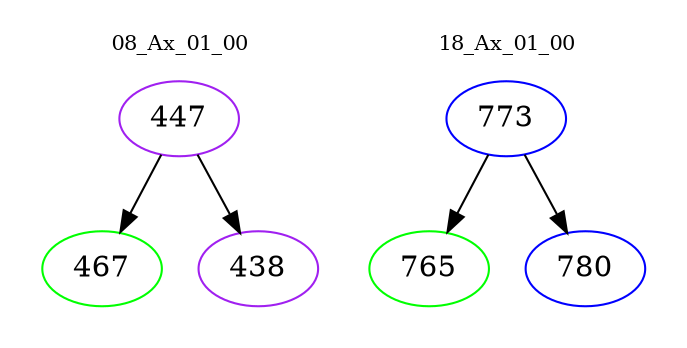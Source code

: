 digraph{
subgraph cluster_0 {
color = white
label = "08_Ax_01_00";
fontsize=10;
T0_447 [label="447", color="purple"]
T0_447 -> T0_467 [color="black"]
T0_467 [label="467", color="green"]
T0_447 -> T0_438 [color="black"]
T0_438 [label="438", color="purple"]
}
subgraph cluster_1 {
color = white
label = "18_Ax_01_00";
fontsize=10;
T1_773 [label="773", color="blue"]
T1_773 -> T1_765 [color="black"]
T1_765 [label="765", color="green"]
T1_773 -> T1_780 [color="black"]
T1_780 [label="780", color="blue"]
}
}
